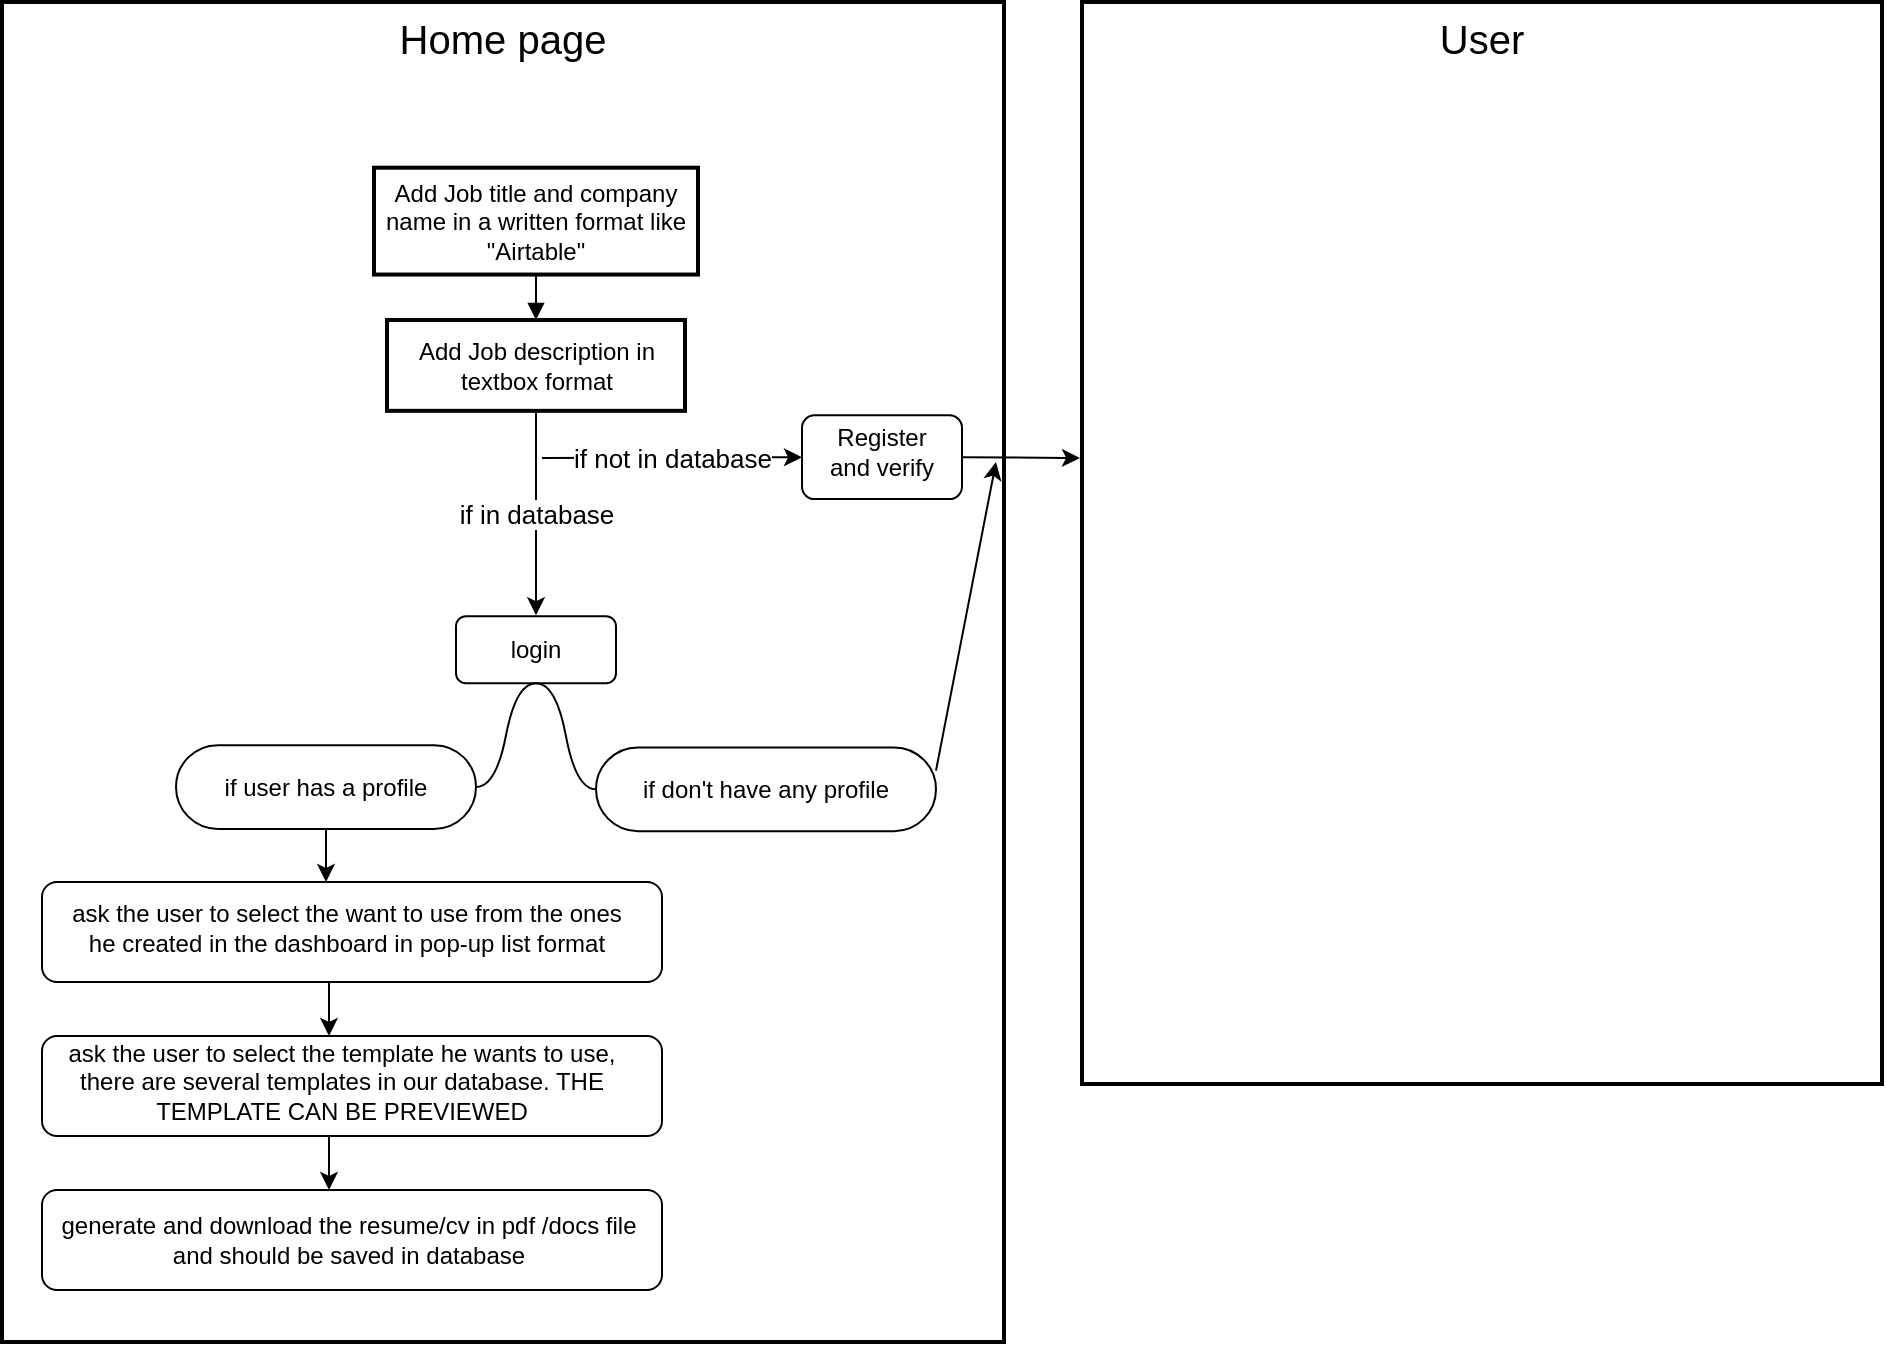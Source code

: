 <mxfile version="24.8.3">
  <diagram name="Page-1" id="E_jW4FqS_QM_KcEr0x-j">
    <mxGraphModel dx="872" dy="435" grid="1" gridSize="10" guides="1" tooltips="1" connect="1" arrows="1" fold="1" page="1" pageScale="1" pageWidth="850" pageHeight="1100" math="0" shadow="0">
      <root>
        <mxCell id="0" />
        <mxCell id="1" parent="0" />
        <mxCell id="2" value="Home page" style="whiteSpace=wrap;strokeWidth=2;verticalAlign=top;fontSize=20;" parent="1" vertex="1">
          <mxGeometry x="30" y="20" width="501" height="670" as="geometry" />
        </mxCell>
        <mxCell id="ZA41uXgh9-MmUPm3zsZT-46" value="" style="rounded=1;whiteSpace=wrap;html=1;" vertex="1" parent="2">
          <mxGeometry x="227" y="307.087" width="80" height="33.591" as="geometry" />
        </mxCell>
        <mxCell id="3" value="Add Job title and company name in a written format like &quot;Airtable&quot;" style="whiteSpace=wrap;strokeWidth=2;" parent="2" vertex="1">
          <mxGeometry x="186" y="82.842" width="162" height="53.43" as="geometry" />
        </mxCell>
        <mxCell id="4" value="Add Job description in textbox format" style="whiteSpace=wrap;strokeWidth=2;" parent="2" vertex="1">
          <mxGeometry x="192.5" y="158.994" width="149" height="45.424" as="geometry" />
        </mxCell>
        <mxCell id="8" value="" style="curved=1;startArrow=none;endArrow=block;exitX=0.5;exitY=0.99;entryX=0.5;entryY=-0.01;" parent="2" source="3" target="4" edge="1">
          <mxGeometry relative="1" as="geometry">
            <Array as="points" />
          </mxGeometry>
        </mxCell>
        <mxCell id="ZA41uXgh9-MmUPm3zsZT-23" value="" style="endArrow=classic;html=1;rounded=0;exitX=0.5;exitY=1;exitDx=0;exitDy=0;" edge="1" parent="2" source="4">
          <mxGeometry relative="1" as="geometry">
            <mxPoint x="330" y="446.667" as="sourcePoint" />
            <mxPoint x="267" y="306.61" as="targetPoint" />
          </mxGeometry>
        </mxCell>
        <mxCell id="ZA41uXgh9-MmUPm3zsZT-24" value="&lt;font style=&quot;font-size: 13px;&quot;&gt;if in database&lt;/font&gt;" style="edgeLabel;resizable=0;html=1;;align=center;verticalAlign=middle;" connectable="0" vertex="1" parent="ZA41uXgh9-MmUPm3zsZT-23">
          <mxGeometry relative="1" as="geometry" />
        </mxCell>
        <mxCell id="ZA41uXgh9-MmUPm3zsZT-45" value="login" style="text;html=1;align=center;verticalAlign=middle;whiteSpace=wrap;rounded=0;" vertex="1" parent="2">
          <mxGeometry x="237" y="313.419" width="60" height="20.938" as="geometry" />
        </mxCell>
        <mxCell id="ZA41uXgh9-MmUPm3zsZT-47" value="if don&#39;t have any profile" style="whiteSpace=wrap;html=1;rounded=1;arcSize=50;align=center;verticalAlign=middle;strokeWidth=1;autosize=1;spacing=4;treeFolding=1;treeMoving=1;newEdgeStyle={&quot;edgeStyle&quot;:&quot;entityRelationEdgeStyle&quot;,&quot;startArrow&quot;:&quot;none&quot;,&quot;endArrow&quot;:&quot;none&quot;,&quot;segment&quot;:10,&quot;curved&quot;:1,&quot;sourcePerimeterSpacing&quot;:0,&quot;targetPerimeterSpacing&quot;:0};" vertex="1" parent="2">
          <mxGeometry x="297" y="372.711" width="170" height="41.875" as="geometry" />
        </mxCell>
        <mxCell id="ZA41uXgh9-MmUPm3zsZT-48" value="" style="edgeStyle=entityRelationEdgeStyle;startArrow=none;endArrow=none;segment=10;curved=1;sourcePerimeterSpacing=0;targetPerimeterSpacing=0;rounded=0;exitX=0.5;exitY=1;exitDx=0;exitDy=0;" edge="1" target="ZA41uXgh9-MmUPm3zsZT-47" parent="2" source="ZA41uXgh9-MmUPm3zsZT-46">
          <mxGeometry relative="1" as="geometry">
            <mxPoint x="270" y="533.208" as="sourcePoint" />
          </mxGeometry>
        </mxCell>
        <mxCell id="ZA41uXgh9-MmUPm3zsZT-49" value="" style="rounded=1;whiteSpace=wrap;html=1;" vertex="1" parent="2">
          <mxGeometry x="400" y="206.677" width="80" height="41.875" as="geometry" />
        </mxCell>
        <mxCell id="ZA41uXgh9-MmUPm3zsZT-50" value="Register and verify" style="text;html=1;align=center;verticalAlign=middle;whiteSpace=wrap;rounded=0;" vertex="1" parent="2">
          <mxGeometry x="410" y="204.417" width="60" height="41.875" as="geometry" />
        </mxCell>
        <mxCell id="ZA41uXgh9-MmUPm3zsZT-53" value="if user has a profile" style="whiteSpace=wrap;html=1;rounded=1;arcSize=50;align=center;verticalAlign=middle;strokeWidth=1;autosize=1;spacing=4;treeFolding=1;treeMoving=1;newEdgeStyle={&quot;edgeStyle&quot;:&quot;entityRelationEdgeStyle&quot;,&quot;startArrow&quot;:&quot;none&quot;,&quot;endArrow&quot;:&quot;none&quot;,&quot;segment&quot;:10,&quot;curved&quot;:1,&quot;sourcePerimeterSpacing&quot;:0,&quot;targetPerimeterSpacing&quot;:0};" vertex="1" parent="2">
          <mxGeometry x="87" y="371.576" width="150" height="41.875" as="geometry" />
        </mxCell>
        <mxCell id="ZA41uXgh9-MmUPm3zsZT-54" value="" style="edgeStyle=entityRelationEdgeStyle;startArrow=none;endArrow=none;segment=10;curved=1;sourcePerimeterSpacing=0;targetPerimeterSpacing=0;rounded=0;exitX=0.5;exitY=1;exitDx=0;exitDy=0;" edge="1" target="ZA41uXgh9-MmUPm3zsZT-53" parent="2" source="ZA41uXgh9-MmUPm3zsZT-46">
          <mxGeometry relative="1" as="geometry">
            <mxPoint x="215" y="404.792" as="sourcePoint" />
          </mxGeometry>
        </mxCell>
        <mxCell id="ZA41uXgh9-MmUPm3zsZT-56" value="" style="endArrow=classic;html=1;rounded=0;" edge="1" parent="2">
          <mxGeometry width="50" height="50" relative="1" as="geometry">
            <mxPoint x="467" y="384.307" as="sourcePoint" />
            <mxPoint x="497" y="230" as="targetPoint" />
            <Array as="points" />
          </mxGeometry>
        </mxCell>
        <mxCell id="ZA41uXgh9-MmUPm3zsZT-57" value="" style="endArrow=classic;html=1;rounded=0;exitX=0.5;exitY=1;exitDx=0;exitDy=0;" edge="1" parent="2" source="ZA41uXgh9-MmUPm3zsZT-53">
          <mxGeometry width="50" height="50" relative="1" as="geometry">
            <mxPoint x="150" y="470" as="sourcePoint" />
            <mxPoint x="162" y="440" as="targetPoint" />
          </mxGeometry>
        </mxCell>
        <mxCell id="ZA41uXgh9-MmUPm3zsZT-58" value="" style="rounded=1;whiteSpace=wrap;html=1;" vertex="1" parent="2">
          <mxGeometry x="20" y="440" width="310" height="50" as="geometry" />
        </mxCell>
        <mxCell id="ZA41uXgh9-MmUPm3zsZT-59" value="ask the user to select the want to use from the ones he created in the dashboard in pop-up list format" style="text;html=1;align=center;verticalAlign=middle;whiteSpace=wrap;rounded=0;" vertex="1" parent="2">
          <mxGeometry x="31" y="449.5" width="283" height="27.5" as="geometry" />
        </mxCell>
        <mxCell id="ZA41uXgh9-MmUPm3zsZT-60" value="ask the user to select he want to use from the ones he created in the dashboard in pop-up list format" style="text;html=1;align=center;verticalAlign=middle;whiteSpace=wrap;rounded=0;" vertex="1" parent="2">
          <mxGeometry x="38.5" y="529.5" width="250" height="25" as="geometry" />
        </mxCell>
        <mxCell id="ZA41uXgh9-MmUPm3zsZT-61" value="" style="rounded=1;whiteSpace=wrap;html=1;" vertex="1" parent="2">
          <mxGeometry x="20" y="517" width="310" height="50" as="geometry" />
        </mxCell>
        <mxCell id="ZA41uXgh9-MmUPm3zsZT-62" value="" style="endArrow=classic;html=1;rounded=0;exitX=0.5;exitY=1;exitDx=0;exitDy=0;" edge="1" parent="2">
          <mxGeometry width="50" height="50" relative="1" as="geometry">
            <mxPoint x="163.5" y="490" as="sourcePoint" />
            <mxPoint x="163.5" y="517" as="targetPoint" />
          </mxGeometry>
        </mxCell>
        <mxCell id="ZA41uXgh9-MmUPm3zsZT-63" value="ask the user to select the template he wants to use, there are several templates in our database. THE TEMPLATE CAN BE PREVIEWED" style="text;html=1;align=center;verticalAlign=middle;whiteSpace=wrap;rounded=0;" vertex="1" parent="2">
          <mxGeometry x="20" y="524.5" width="300" height="30" as="geometry" />
        </mxCell>
        <mxCell id="ZA41uXgh9-MmUPm3zsZT-64" value="" style="rounded=1;whiteSpace=wrap;html=1;" vertex="1" parent="2">
          <mxGeometry x="20" y="594" width="310" height="50" as="geometry" />
        </mxCell>
        <mxCell id="ZA41uXgh9-MmUPm3zsZT-65" value="" style="endArrow=classic;html=1;rounded=0;exitX=0.5;exitY=1;exitDx=0;exitDy=0;" edge="1" parent="2">
          <mxGeometry width="50" height="50" relative="1" as="geometry">
            <mxPoint x="163.5" y="567" as="sourcePoint" />
            <mxPoint x="163.5" y="594" as="targetPoint" />
          </mxGeometry>
        </mxCell>
        <mxCell id="ZA41uXgh9-MmUPm3zsZT-66" value="generate and download the resume/cv in pdf /docs file and should be saved in database" style="text;html=1;align=center;verticalAlign=middle;whiteSpace=wrap;rounded=0;" vertex="1" parent="2">
          <mxGeometry x="27" y="604" width="293" height="30" as="geometry" />
        </mxCell>
        <mxCell id="13" value="User" style="whiteSpace=wrap;strokeWidth=2;verticalAlign=top;fontSize=20;" parent="1" vertex="1">
          <mxGeometry x="570" y="20" width="400" height="541" as="geometry" />
        </mxCell>
        <mxCell id="ZA41uXgh9-MmUPm3zsZT-27" value="" style="endArrow=classic;html=1;rounded=0;entryX=0;entryY=0.5;entryDx=0;entryDy=0;" edge="1" parent="1" target="ZA41uXgh9-MmUPm3zsZT-49">
          <mxGeometry relative="1" as="geometry">
            <mxPoint x="300" y="248" as="sourcePoint" />
            <mxPoint x="420" y="249" as="targetPoint" />
          </mxGeometry>
        </mxCell>
        <mxCell id="ZA41uXgh9-MmUPm3zsZT-28" value="if not in database" style="edgeLabel;resizable=0;html=1;;align=center;verticalAlign=middle;fontSize=13;" connectable="0" vertex="1" parent="ZA41uXgh9-MmUPm3zsZT-27">
          <mxGeometry relative="1" as="geometry" />
        </mxCell>
        <mxCell id="ZA41uXgh9-MmUPm3zsZT-51" value="" style="endArrow=classic;html=1;rounded=0;exitX=1;exitY=0.5;exitDx=0;exitDy=0;" edge="1" parent="1" source="ZA41uXgh9-MmUPm3zsZT-49">
          <mxGeometry width="50" height="50" relative="1" as="geometry">
            <mxPoint x="400" y="330" as="sourcePoint" />
            <mxPoint x="569" y="248" as="targetPoint" />
          </mxGeometry>
        </mxCell>
      </root>
    </mxGraphModel>
  </diagram>
</mxfile>
